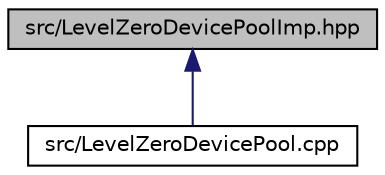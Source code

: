 digraph "src/LevelZeroDevicePoolImp.hpp"
{
 // LATEX_PDF_SIZE
  edge [fontname="Helvetica",fontsize="10",labelfontname="Helvetica",labelfontsize="10"];
  node [fontname="Helvetica",fontsize="10",shape=record];
  Node1 [label="src/LevelZeroDevicePoolImp.hpp",height=0.2,width=0.4,color="black", fillcolor="grey75", style="filled", fontcolor="black",tooltip=" "];
  Node1 -> Node2 [dir="back",color="midnightblue",fontsize="10",style="solid",fontname="Helvetica"];
  Node2 [label="src/LevelZeroDevicePool.cpp",height=0.2,width=0.4,color="black", fillcolor="white", style="filled",URL="$_level_zero_device_pool_8cpp.html",tooltip=" "];
}
